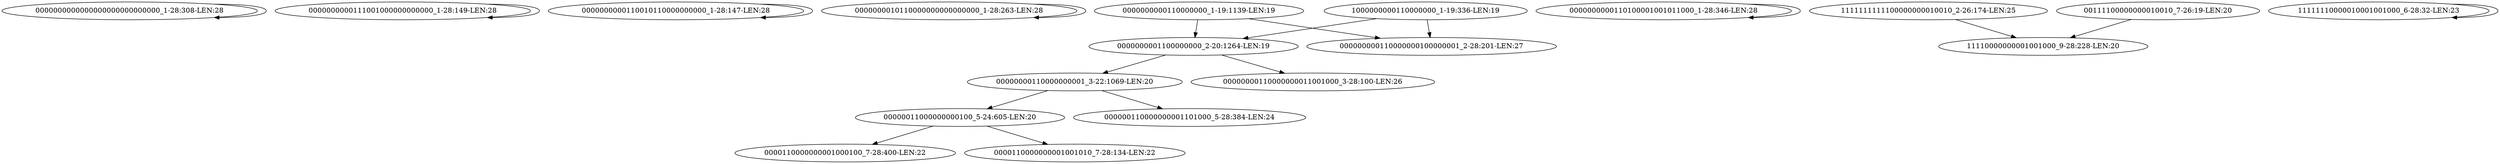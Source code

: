 digraph G {
    "0000000000000000000000000000_1-28:308-LEN:28" -> "0000000000000000000000000000_1-28:308-LEN:28";
    "0000000000111001000000000000_1-28:149-LEN:28" -> "0000000000111001000000000000_1-28:149-LEN:28";
    "0000000000110010110000000000_1-28:147-LEN:28" -> "0000000000110010110000000000_1-28:147-LEN:28";
    "0000000010110000000000000000_1-28:263-LEN:28" -> "0000000010110000000000000000_1-28:263-LEN:28";
    "00000011000000000100_5-24:605-LEN:20" -> "0000110000000001000100_7-28:400-LEN:22";
    "00000011000000000100_5-24:605-LEN:20" -> "0000110000000001001010_7-28:134-LEN:22";
    "0000000001100000000_2-20:1264-LEN:19" -> "00000000110000000011001000_3-28:100-LEN:26";
    "0000000001100000000_2-20:1264-LEN:19" -> "00000000110000000001_3-22:1069-LEN:20";
    "0000000000110000000_1-19:1139-LEN:19" -> "0000000001100000000_2-20:1264-LEN:19";
    "0000000000110000000_1-19:1139-LEN:19" -> "000000000110000000100000001_2-28:201-LEN:27";
    "0000000000110100001001011000_1-28:346-LEN:28" -> "0000000000110100001001011000_1-28:346-LEN:28";
    "1111111111100000000010010_2-26:174-LEN:25" -> "11110000000001001000_9-28:228-LEN:20";
    "00111100000000010010_7-26:19-LEN:20" -> "11110000000001001000_9-28:228-LEN:20";
    "1000000000110000000_1-19:336-LEN:19" -> "0000000001100000000_2-20:1264-LEN:19";
    "1000000000110000000_1-19:336-LEN:19" -> "000000000110000000100000001_2-28:201-LEN:27";
    "11111110000010001001000_6-28:32-LEN:23" -> "11111110000010001001000_6-28:32-LEN:23";
    "00000000110000000001_3-22:1069-LEN:20" -> "00000011000000000100_5-24:605-LEN:20";
    "00000000110000000001_3-22:1069-LEN:20" -> "000000110000000001101000_5-28:384-LEN:24";
}
